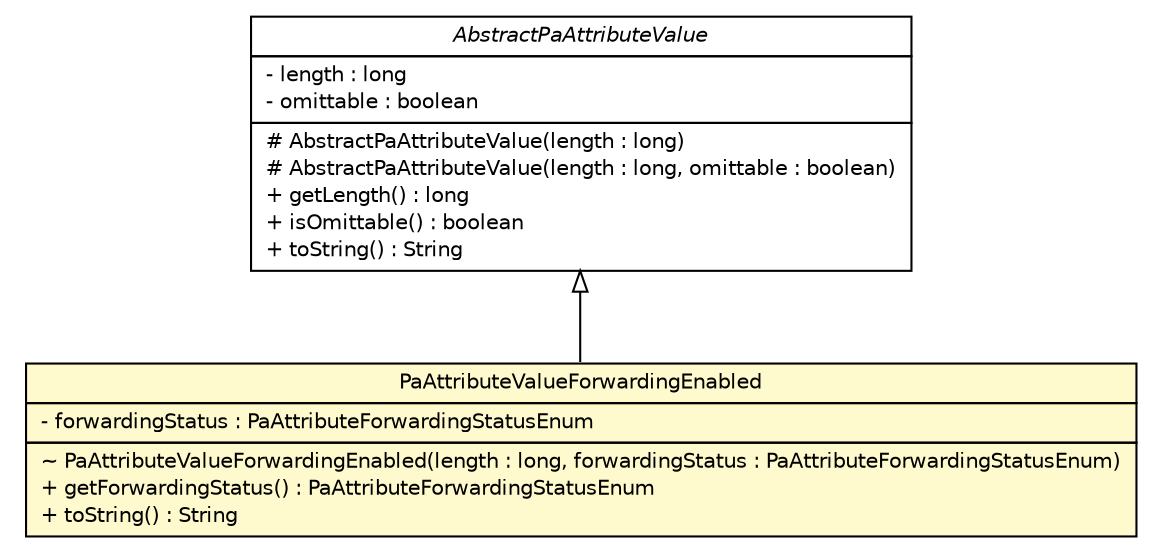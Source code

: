 #!/usr/local/bin/dot
#
# Class diagram 
# Generated by UMLGraph version R5_6 (http://www.umlgraph.org/)
#

digraph G {
	edge [fontname="Helvetica",fontsize=10,labelfontname="Helvetica",labelfontsize=10];
	node [fontname="Helvetica",fontsize=10,shape=plaintext];
	nodesep=0.25;
	ranksep=0.5;
	// org.ietf.nea.pa.attribute.PaAttributeValueForwardingEnabled
	c73832 [label=<<table title="org.ietf.nea.pa.attribute.PaAttributeValueForwardingEnabled" border="0" cellborder="1" cellspacing="0" cellpadding="2" port="p" bgcolor="lemonChiffon" href="./PaAttributeValueForwardingEnabled.html">
		<tr><td><table border="0" cellspacing="0" cellpadding="1">
<tr><td align="center" balign="center"> PaAttributeValueForwardingEnabled </td></tr>
		</table></td></tr>
		<tr><td><table border="0" cellspacing="0" cellpadding="1">
<tr><td align="left" balign="left"> - forwardingStatus : PaAttributeForwardingStatusEnum </td></tr>
		</table></td></tr>
		<tr><td><table border="0" cellspacing="0" cellpadding="1">
<tr><td align="left" balign="left"> ~ PaAttributeValueForwardingEnabled(length : long, forwardingStatus : PaAttributeForwardingStatusEnum) </td></tr>
<tr><td align="left" balign="left"> + getForwardingStatus() : PaAttributeForwardingStatusEnum </td></tr>
<tr><td align="left" balign="left"> + toString() : String </td></tr>
		</table></td></tr>
		</table>>, URL="./PaAttributeValueForwardingEnabled.html", fontname="Helvetica", fontcolor="black", fontsize=10.0];
	// org.ietf.nea.pa.attribute.AbstractPaAttributeValue
	c73833 [label=<<table title="org.ietf.nea.pa.attribute.AbstractPaAttributeValue" border="0" cellborder="1" cellspacing="0" cellpadding="2" port="p" href="./AbstractPaAttributeValue.html">
		<tr><td><table border="0" cellspacing="0" cellpadding="1">
<tr><td align="center" balign="center"><font face="Helvetica-Oblique"> AbstractPaAttributeValue </font></td></tr>
		</table></td></tr>
		<tr><td><table border="0" cellspacing="0" cellpadding="1">
<tr><td align="left" balign="left"> - length : long </td></tr>
<tr><td align="left" balign="left"> - omittable : boolean </td></tr>
		</table></td></tr>
		<tr><td><table border="0" cellspacing="0" cellpadding="1">
<tr><td align="left" balign="left"> # AbstractPaAttributeValue(length : long) </td></tr>
<tr><td align="left" balign="left"> # AbstractPaAttributeValue(length : long, omittable : boolean) </td></tr>
<tr><td align="left" balign="left"> + getLength() : long </td></tr>
<tr><td align="left" balign="left"> + isOmittable() : boolean </td></tr>
<tr><td align="left" balign="left"> + toString() : String </td></tr>
		</table></td></tr>
		</table>>, URL="./AbstractPaAttributeValue.html", fontname="Helvetica", fontcolor="black", fontsize=10.0];
	//org.ietf.nea.pa.attribute.PaAttributeValueForwardingEnabled extends org.ietf.nea.pa.attribute.AbstractPaAttributeValue
	c73833:p -> c73832:p [dir=back,arrowtail=empty];
}

